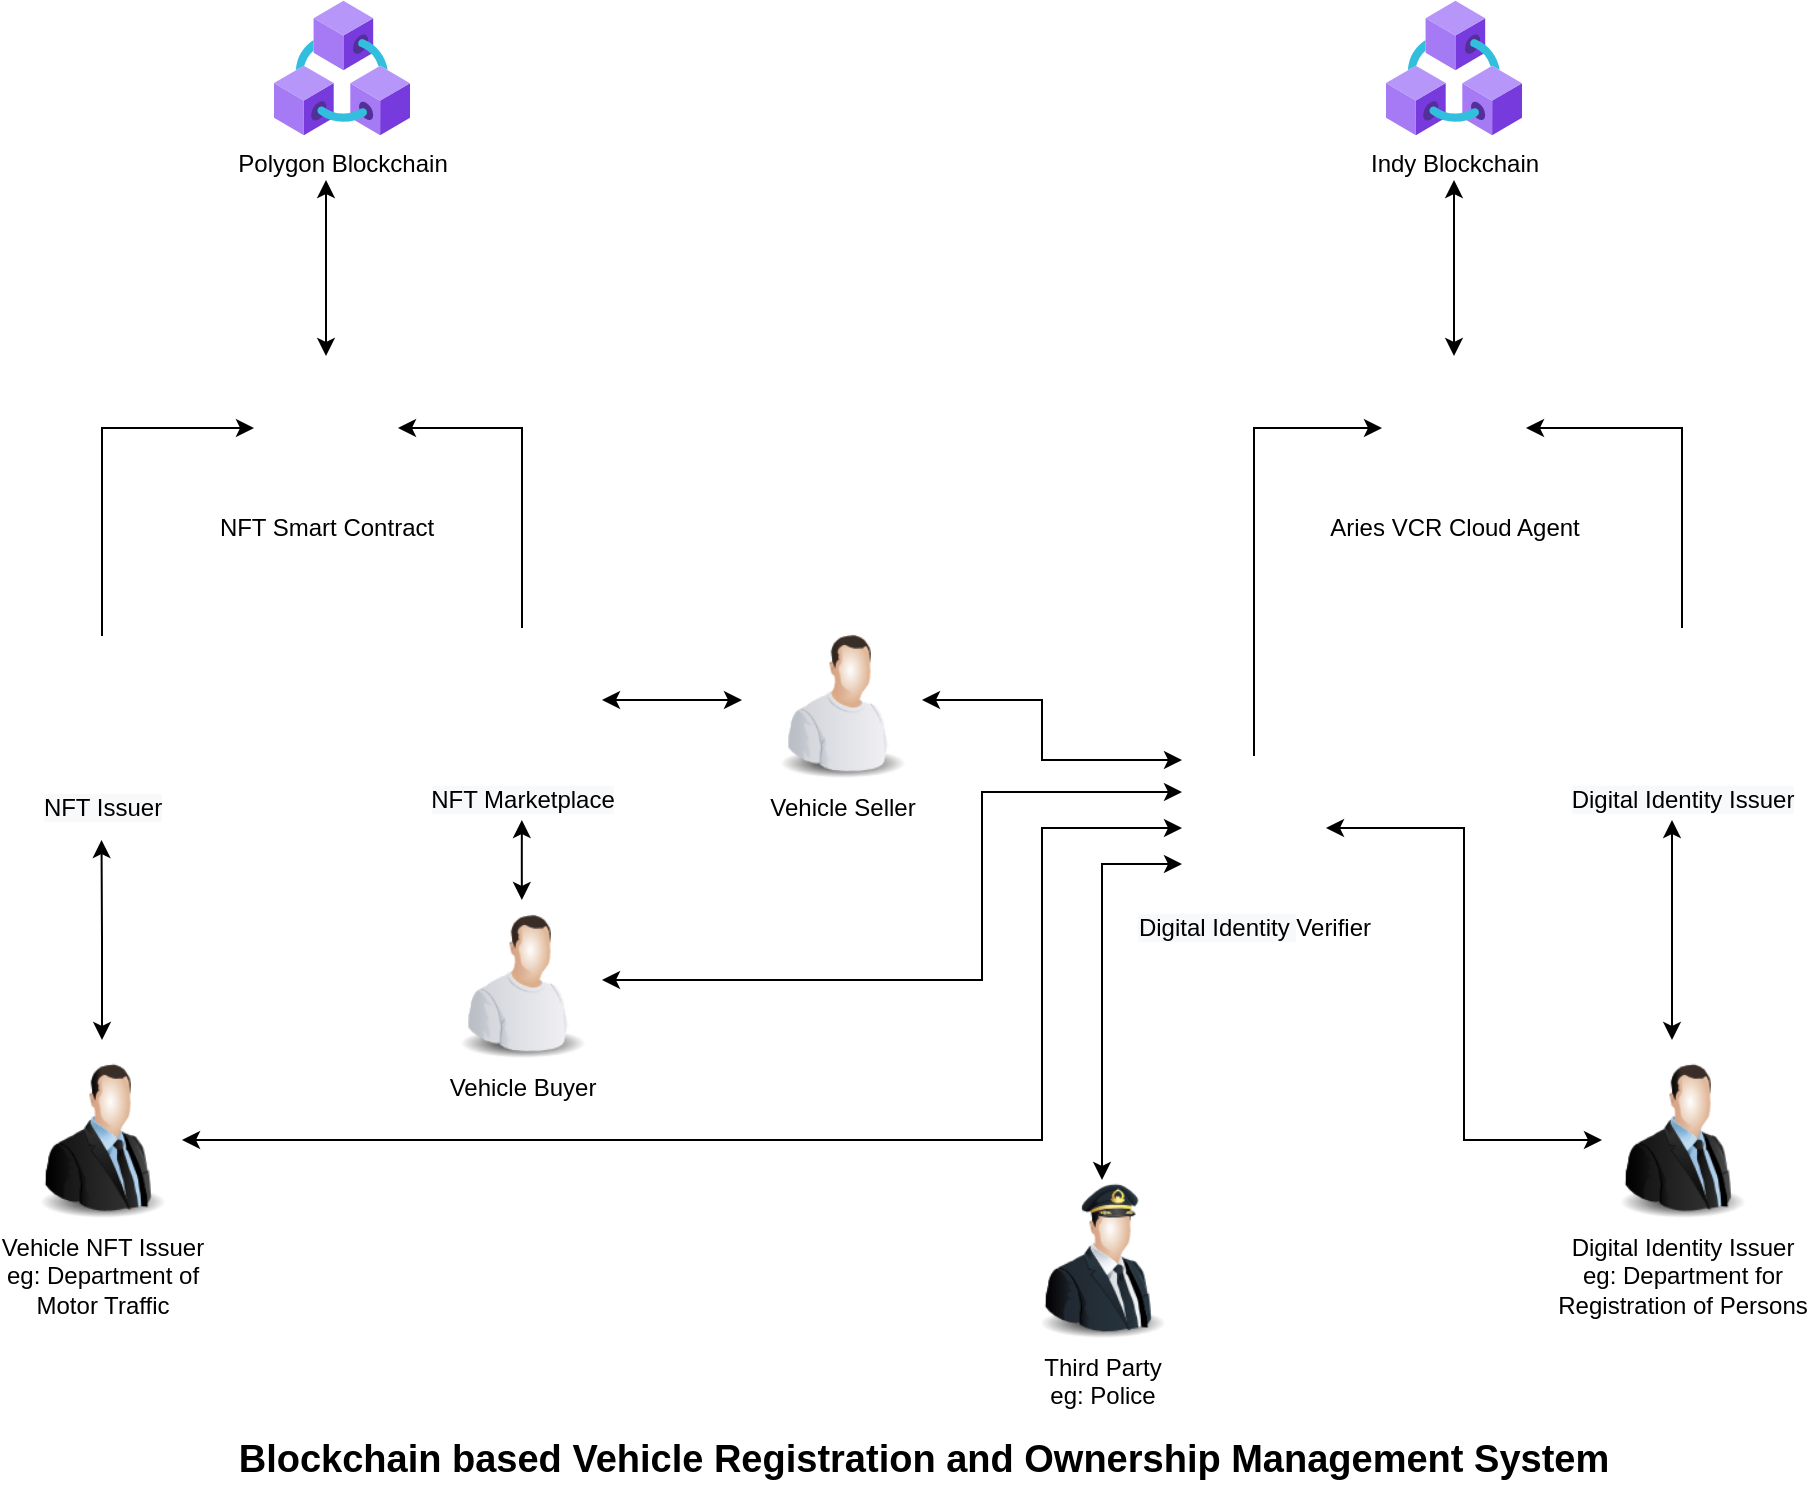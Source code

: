 <mxfile version="20.3.3" type="device"><diagram id="jvVznzDqtJrKiECy29IG" name="Page-1"><mxGraphModel dx="1476" dy="834" grid="1" gridSize="10" guides="1" tooltips="1" connect="1" arrows="1" fold="1" page="1" pageScale="1" pageWidth="850" pageHeight="1100" math="0" shadow="0"><root><mxCell id="0"/><mxCell id="1" parent="0"/><mxCell id="IwN3i_PpZaV_sId6Bb3t-1" value="Polygon Blockchain" style="aspect=fixed;html=1;points=[];align=center;image;fontSize=12;image=img/lib/azure2/blockchain/Azure_Blockchain_Service.svg;" vertex="1" parent="1"><mxGeometry x="566" y="150" width="68" height="68" as="geometry"/></mxCell><mxCell id="IwN3i_PpZaV_sId6Bb3t-18" style="edgeStyle=orthogonalEdgeStyle;rounded=0;orthogonalLoop=1;jettySize=auto;html=1;startArrow=classic;startFill=1;" edge="1" parent="1" source="IwN3i_PpZaV_sId6Bb3t-2"><mxGeometry relative="1" as="geometry"><mxPoint x="592" y="240.0" as="targetPoint"/></mxGeometry></mxCell><mxCell id="IwN3i_PpZaV_sId6Bb3t-2" value="NFT Smart Contract" style="shape=image;html=1;verticalAlign=top;verticalLabelPosition=bottom;labelBackgroundColor=#ffffff;imageAspect=0;aspect=fixed;image=https://cdn4.iconfinder.com/data/icons/ios-web-user-interface-multi-circle-flat-vol-4/512/Check_document_ok_contract_file_success-128.png" vertex="1" parent="1"><mxGeometry x="556" y="328" width="72" height="72" as="geometry"/></mxCell><mxCell id="IwN3i_PpZaV_sId6Bb3t-5" style="edgeStyle=orthogonalEdgeStyle;rounded=0;orthogonalLoop=1;jettySize=auto;html=1;entryX=0;entryY=0.5;entryDx=0;entryDy=0;exitX=0.5;exitY=0;exitDx=0;exitDy=0;startArrow=none;startFill=0;" edge="1" parent="1" source="IwN3i_PpZaV_sId6Bb3t-15" target="IwN3i_PpZaV_sId6Bb3t-2"><mxGeometry relative="1" as="geometry"><mxPoint x="450" y="470" as="sourcePoint"/></mxGeometry></mxCell><mxCell id="IwN3i_PpZaV_sId6Bb3t-7" style="edgeStyle=orthogonalEdgeStyle;rounded=0;orthogonalLoop=1;jettySize=auto;html=1;entryX=1;entryY=0.5;entryDx=0;entryDy=0;exitX=0.5;exitY=0;exitDx=0;exitDy=0;startArrow=none;startFill=0;" edge="1" parent="1" source="IwN3i_PpZaV_sId6Bb3t-17" target="IwN3i_PpZaV_sId6Bb3t-2"><mxGeometry relative="1" as="geometry"><mxPoint x="688" y="460" as="sourcePoint"/></mxGeometry></mxCell><mxCell id="IwN3i_PpZaV_sId6Bb3t-9" style="edgeStyle=orthogonalEdgeStyle;rounded=0;orthogonalLoop=1;jettySize=auto;html=1;startArrow=classic;startFill=1;" edge="1" parent="1"><mxGeometry relative="1" as="geometry"><mxPoint x="480" y="670" as="sourcePoint"/><mxPoint x="479.76" y="570" as="targetPoint"/><Array as="points"><mxPoint x="480" y="620"/></Array></mxGeometry></mxCell><mxCell id="IwN3i_PpZaV_sId6Bb3t-31" style="edgeStyle=orthogonalEdgeStyle;rounded=0;orthogonalLoop=1;jettySize=auto;html=1;startArrow=classic;startFill=1;endArrow=classic;endFill=1;entryX=0;entryY=0.5;entryDx=0;entryDy=0;" edge="1" parent="1" source="IwN3i_PpZaV_sId6Bb3t-10" target="IwN3i_PpZaV_sId6Bb3t-27"><mxGeometry relative="1" as="geometry"><mxPoint x="950" y="640" as="targetPoint"/><Array as="points"><mxPoint x="950" y="720"/><mxPoint x="950" y="564"/></Array></mxGeometry></mxCell><mxCell id="IwN3i_PpZaV_sId6Bb3t-10" value="Vehicle NFT Issuer&lt;br&gt;eg: Department of&lt;br&gt;Motor Traffic" style="image;html=1;image=img/lib/clip_art/people/Suit_Man_128x128.png" vertex="1" parent="1"><mxGeometry x="440" y="680" width="80" height="80" as="geometry"/></mxCell><mxCell id="IwN3i_PpZaV_sId6Bb3t-14" style="edgeStyle=orthogonalEdgeStyle;rounded=0;orthogonalLoop=1;jettySize=auto;html=1;startArrow=classic;startFill=1;" edge="1" parent="1"><mxGeometry relative="1" as="geometry"><mxPoint x="730" y="500" as="targetPoint"/><mxPoint x="800" y="500" as="sourcePoint"/></mxGeometry></mxCell><mxCell id="IwN3i_PpZaV_sId6Bb3t-29" style="edgeStyle=orthogonalEdgeStyle;rounded=0;orthogonalLoop=1;jettySize=auto;html=1;startArrow=classic;startFill=1;entryX=0;entryY=0.028;entryDx=0;entryDy=0;entryPerimeter=0;" edge="1" parent="1" source="IwN3i_PpZaV_sId6Bb3t-11" target="IwN3i_PpZaV_sId6Bb3t-27"><mxGeometry relative="1" as="geometry"><mxPoint x="990" y="520" as="targetPoint"/><Array as="points"><mxPoint x="950" y="500"/><mxPoint x="950" y="530"/></Array></mxGeometry></mxCell><mxCell id="IwN3i_PpZaV_sId6Bb3t-11" value="Vehicle Seller" style="image;html=1;image=img/lib/clip_art/people/Worker_Man_128x128.png" vertex="1" parent="1"><mxGeometry x="810" y="460" width="80" height="80" as="geometry"/></mxCell><mxCell id="IwN3i_PpZaV_sId6Bb3t-13" style="edgeStyle=orthogonalEdgeStyle;rounded=0;orthogonalLoop=1;jettySize=auto;html=1;startArrow=classic;startFill=1;" edge="1" parent="1"><mxGeometry relative="1" as="geometry"><mxPoint x="689.92" y="560" as="targetPoint"/><mxPoint x="689.92" y="600" as="sourcePoint"/><Array as="points"><mxPoint x="689.92" y="580"/><mxPoint x="689.92" y="580"/></Array></mxGeometry></mxCell><mxCell id="IwN3i_PpZaV_sId6Bb3t-30" style="edgeStyle=orthogonalEdgeStyle;rounded=0;orthogonalLoop=1;jettySize=auto;html=1;startArrow=classic;startFill=1;endArrow=classic;endFill=1;exitX=1;exitY=0.5;exitDx=0;exitDy=0;entryX=0;entryY=0.25;entryDx=0;entryDy=0;" edge="1" parent="1" source="IwN3i_PpZaV_sId6Bb3t-12" target="IwN3i_PpZaV_sId6Bb3t-27"><mxGeometry relative="1" as="geometry"><mxPoint x="950" y="540" as="targetPoint"/><Array as="points"><mxPoint x="920" y="640"/><mxPoint x="920" y="546"/></Array></mxGeometry></mxCell><mxCell id="IwN3i_PpZaV_sId6Bb3t-12" value="Vehicle Buyer" style="image;html=1;image=img/lib/clip_art/people/Worker_Man_128x128.png" vertex="1" parent="1"><mxGeometry x="650" y="600" width="80" height="80" as="geometry"/></mxCell><mxCell id="IwN3i_PpZaV_sId6Bb3t-15" value="&lt;span style=&quot;background-color: rgb(248, 249, 250);&quot;&gt;NFT Issuer&lt;/span&gt;" style="shape=image;html=1;verticalAlign=top;verticalLabelPosition=bottom;labelBackgroundColor=#ffffff;imageAspect=0;aspect=fixed;image=https://cdn2.iconfinder.com/data/icons/bitsies/128/Application-128.png" vertex="1" parent="1"><mxGeometry x="444" y="468" width="72" height="72" as="geometry"/></mxCell><mxCell id="IwN3i_PpZaV_sId6Bb3t-17" value="&lt;span style=&quot;color: rgba(0, 0, 0, 0); font-family: monospace; font-size: 0px; text-align: start; background-color: rgb(248, 249, 250);&quot;&gt;%3CmxGraphModel%3E%3Croot%3E%3CmxCell%20id%3D%220%22%2F%3E%3CmxCell%20id%3D%221%22%20parent%3D%220%22%2F%3E%3CmxCell%20id%3D%222%22%20value%3D%22%26lt%3Bspan%20style%3D%26quot%3Bbackground-color%3A%20rgb(248%2C%20249%2C%20250)%3B%26quot%3B%26gt%3BNFT%20Issuer%26lt%3B%2Fspan%26gt%3B%22%20style%3D%22shape%3Dimage%3Bhtml%3D1%3BverticalAlign%3Dtop%3BverticalLabelPosition%3Dbottom%3BlabelBackgroundColor%3D%23ffffff%3BimageAspect%3D0%3Baspect%3Dfixed%3Bimage%3Dhttps%3A%2F%2Fcdn2.iconfinder.com%2Fdata%2Ficons%2Fbitsies%2F128%2FApplication-128.png%22%20vertex%3D%221%22%20parent%3D%221%22%3E%3CmxGeometry%20x%3D%22244%22%20y%3D%22418%22%20width%3D%2272%22%20height%3D%2272%22%20as%3D%22geometry%22%2F%3E%3C%2FmxCell%3E%3C%2Froot%3E%3C%2FmxGraphModel%3E&lt;/span&gt;&lt;span style=&quot;background-color: rgb(248, 249, 250);&quot;&gt;NFT Marketplace&lt;/span&gt;" style="shape=image;html=1;verticalAlign=top;verticalLabelPosition=bottom;labelBackgroundColor=#ffffff;imageAspect=0;aspect=fixed;image=https://cdn2.iconfinder.com/data/icons/bitsies/128/Application-128.png" vertex="1" parent="1"><mxGeometry x="654" y="464" width="72" height="72" as="geometry"/></mxCell><mxCell id="IwN3i_PpZaV_sId6Bb3t-19" value="Indy Blockchain" style="aspect=fixed;html=1;points=[];align=center;image;fontSize=12;image=img/lib/azure2/blockchain/Azure_Blockchain_Service.svg;" vertex="1" parent="1"><mxGeometry x="1122" y="150" width="68" height="68" as="geometry"/></mxCell><mxCell id="IwN3i_PpZaV_sId6Bb3t-26" style="edgeStyle=orthogonalEdgeStyle;rounded=0;orthogonalLoop=1;jettySize=auto;html=1;startArrow=classic;startFill=1;" edge="1" parent="1" source="IwN3i_PpZaV_sId6Bb3t-21"><mxGeometry relative="1" as="geometry"><mxPoint x="1156" y="240" as="targetPoint"/></mxGeometry></mxCell><mxCell id="IwN3i_PpZaV_sId6Bb3t-21" value="Aries VCR Cloud Agent" style="shape=image;html=1;verticalAlign=top;verticalLabelPosition=bottom;labelBackgroundColor=#ffffff;imageAspect=0;aspect=fixed;image=https://cdn4.iconfinder.com/data/icons/ios-web-user-interface-multi-circle-flat-vol-4/512/Check_document_ok_contract_file_success-128.png" vertex="1" parent="1"><mxGeometry x="1120" y="328" width="72" height="72" as="geometry"/></mxCell><mxCell id="IwN3i_PpZaV_sId6Bb3t-22" style="edgeStyle=orthogonalEdgeStyle;rounded=0;orthogonalLoop=1;jettySize=auto;html=1;startArrow=classic;startFill=1;" edge="1" parent="1"><mxGeometry relative="1" as="geometry"><mxPoint x="1265" y="670" as="sourcePoint"/><mxPoint x="1265" y="560" as="targetPoint"/><Array as="points"><mxPoint x="1265" y="590"/><mxPoint x="1265" y="590"/></Array></mxGeometry></mxCell><mxCell id="IwN3i_PpZaV_sId6Bb3t-32" style="edgeStyle=orthogonalEdgeStyle;rounded=0;orthogonalLoop=1;jettySize=auto;html=1;startArrow=classic;startFill=1;endArrow=classic;endFill=1;entryX=1;entryY=0.5;entryDx=0;entryDy=0;" edge="1" parent="1" source="IwN3i_PpZaV_sId6Bb3t-23" target="IwN3i_PpZaV_sId6Bb3t-27"><mxGeometry relative="1" as="geometry"><mxPoint x="950" y="720" as="targetPoint"/></mxGeometry></mxCell><mxCell id="IwN3i_PpZaV_sId6Bb3t-23" value="Digital Identity Issuer&lt;br&gt;eg: Department for&lt;br&gt;Registration of Persons" style="image;html=1;image=img/lib/clip_art/people/Suit_Man_128x128.png" vertex="1" parent="1"><mxGeometry x="1230" y="680" width="80" height="80" as="geometry"/></mxCell><mxCell id="IwN3i_PpZaV_sId6Bb3t-25" style="edgeStyle=orthogonalEdgeStyle;rounded=0;orthogonalLoop=1;jettySize=auto;html=1;entryX=1;entryY=0.5;entryDx=0;entryDy=0;startArrow=none;startFill=0;exitX=0.5;exitY=0;exitDx=0;exitDy=0;" edge="1" parent="1" source="IwN3i_PpZaV_sId6Bb3t-24" target="IwN3i_PpZaV_sId6Bb3t-21"><mxGeometry relative="1" as="geometry"/></mxCell><mxCell id="IwN3i_PpZaV_sId6Bb3t-24" value="&lt;span style=&quot;background-color: rgb(248, 249, 250);&quot;&gt;Digital Identity Issuer&lt;/span&gt;" style="shape=image;html=1;verticalAlign=top;verticalLabelPosition=bottom;labelBackgroundColor=#ffffff;imageAspect=0;aspect=fixed;image=https://cdn2.iconfinder.com/data/icons/bitsies/128/Application-128.png" vertex="1" parent="1"><mxGeometry x="1234" y="464" width="72" height="72" as="geometry"/></mxCell><mxCell id="IwN3i_PpZaV_sId6Bb3t-28" style="edgeStyle=orthogonalEdgeStyle;rounded=0;orthogonalLoop=1;jettySize=auto;html=1;entryX=0;entryY=0.5;entryDx=0;entryDy=0;startArrow=none;startFill=0;exitX=0.5;exitY=0;exitDx=0;exitDy=0;" edge="1" parent="1" source="IwN3i_PpZaV_sId6Bb3t-27" target="IwN3i_PpZaV_sId6Bb3t-21"><mxGeometry relative="1" as="geometry"/></mxCell><mxCell id="IwN3i_PpZaV_sId6Bb3t-27" value="&lt;span style=&quot;background-color: rgb(248, 249, 250);&quot;&gt;Digital Identity&amp;nbsp;&lt;/span&gt;Verifier" style="shape=image;html=1;verticalAlign=top;verticalLabelPosition=bottom;labelBackgroundColor=#ffffff;imageAspect=0;aspect=fixed;image=https://cdn2.iconfinder.com/data/icons/bitsies/128/Application-128.png" vertex="1" parent="1"><mxGeometry x="1020" y="528" width="72" height="72" as="geometry"/></mxCell><mxCell id="IwN3i_PpZaV_sId6Bb3t-34" style="edgeStyle=orthogonalEdgeStyle;rounded=0;orthogonalLoop=1;jettySize=auto;html=1;startArrow=classic;startFill=1;endArrow=classic;endFill=1;entryX=0;entryY=0.75;entryDx=0;entryDy=0;exitX=0.5;exitY=0;exitDx=0;exitDy=0;" edge="1" parent="1" source="IwN3i_PpZaV_sId6Bb3t-33" target="IwN3i_PpZaV_sId6Bb3t-27"><mxGeometry relative="1" as="geometry"><mxPoint x="950" y="720" as="targetPoint"/><Array as="points"><mxPoint x="980" y="582"/></Array></mxGeometry></mxCell><mxCell id="IwN3i_PpZaV_sId6Bb3t-33" value="Third Party&lt;br&gt;eg: Police" style="image;html=1;image=img/lib/clip_art/people/Pilot_Man_128x128.png" vertex="1" parent="1"><mxGeometry x="940" y="740" width="80" height="80" as="geometry"/></mxCell><mxCell id="IwN3i_PpZaV_sId6Bb3t-36" value="Blockchain based&amp;nbsp;Vehicle Registration and Ownership Management System" style="text;html=1;strokeColor=none;fillColor=none;align=center;verticalAlign=middle;whiteSpace=wrap;rounded=0;fontSize=19;fontStyle=1" vertex="1" parent="1"><mxGeometry x="516" y="870" width="750" height="20" as="geometry"/></mxCell></root></mxGraphModel></diagram></mxfile>